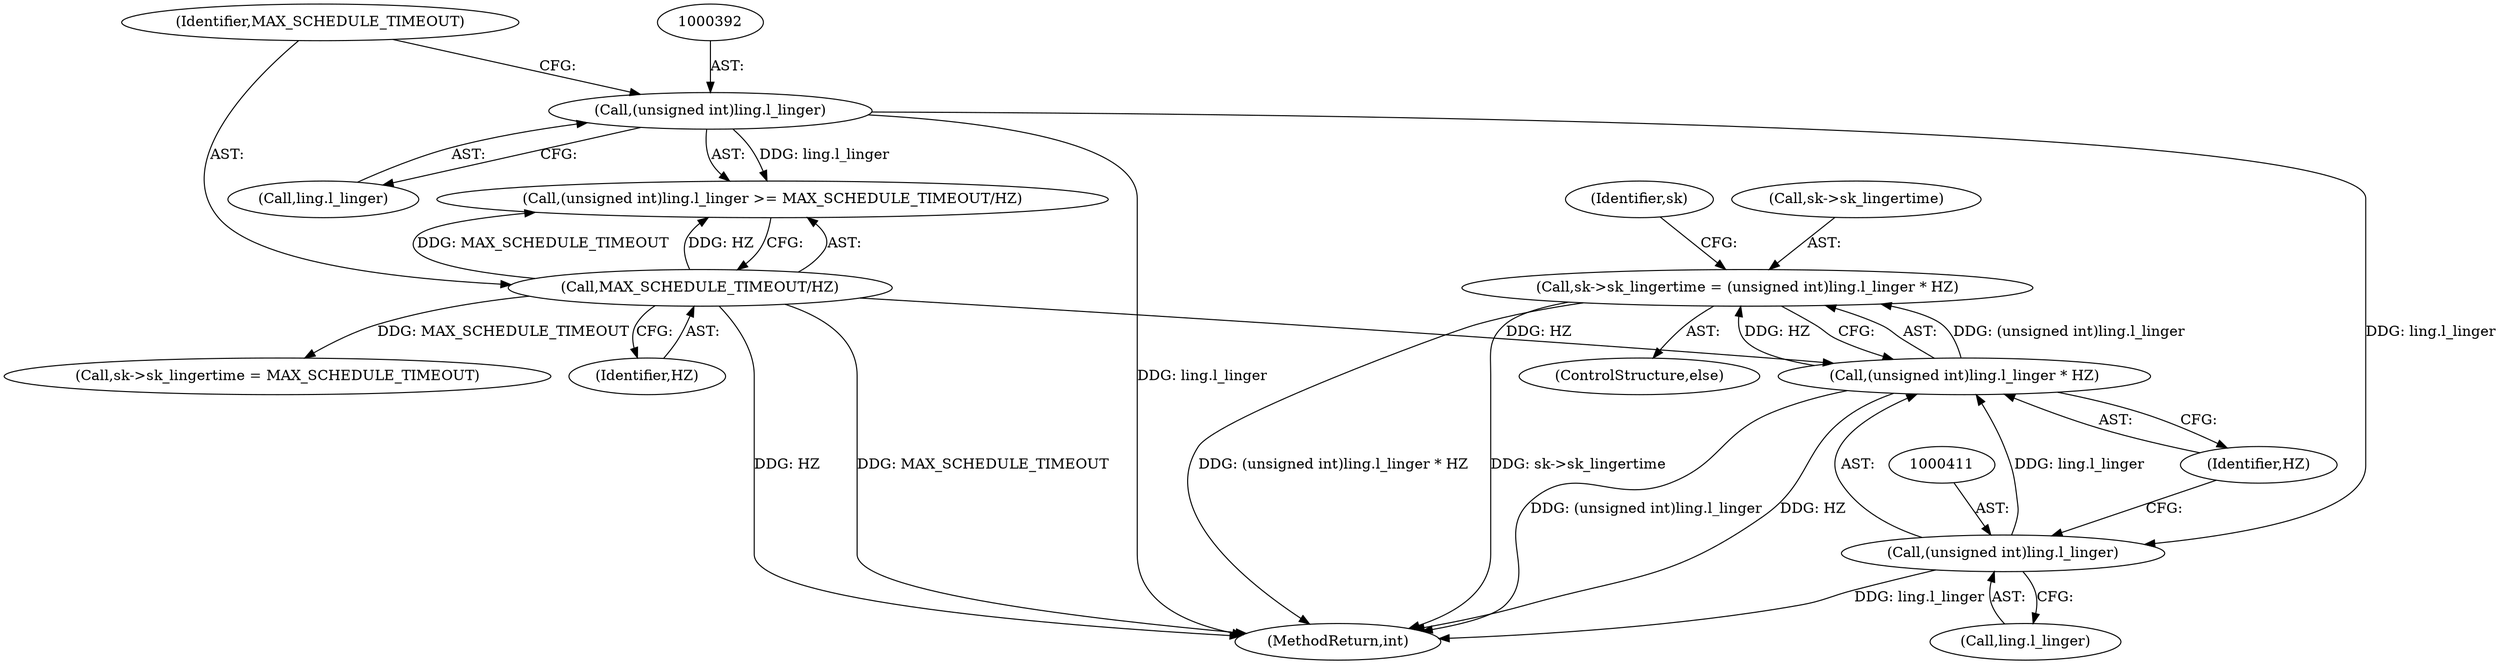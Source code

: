 digraph "0_linux_b98b0bc8c431e3ceb4b26b0dfc8db509518fb290@integer" {
"1000405" [label="(Call,sk->sk_lingertime = (unsigned int)ling.l_linger * HZ)"];
"1000409" [label="(Call,(unsigned int)ling.l_linger * HZ)"];
"1000410" [label="(Call,(unsigned int)ling.l_linger)"];
"1000391" [label="(Call,(unsigned int)ling.l_linger)"];
"1000396" [label="(Call,MAX_SCHEDULE_TIMEOUT/HZ)"];
"1000396" [label="(Call,MAX_SCHEDULE_TIMEOUT/HZ)"];
"1000404" [label="(ControlStructure,else)"];
"1000393" [label="(Call,ling.l_linger)"];
"1000399" [label="(Call,sk->sk_lingertime = MAX_SCHEDULE_TIMEOUT)"];
"1000391" [label="(Call,(unsigned int)ling.l_linger)"];
"1000390" [label="(Call,(unsigned int)ling.l_linger >= MAX_SCHEDULE_TIMEOUT/HZ)"];
"1000410" [label="(Call,(unsigned int)ling.l_linger)"];
"1000409" [label="(Call,(unsigned int)ling.l_linger * HZ)"];
"1000890" [label="(MethodReturn,int)"];
"1000398" [label="(Identifier,HZ)"];
"1000417" [label="(Identifier,sk)"];
"1000412" [label="(Call,ling.l_linger)"];
"1000397" [label="(Identifier,MAX_SCHEDULE_TIMEOUT)"];
"1000406" [label="(Call,sk->sk_lingertime)"];
"1000405" [label="(Call,sk->sk_lingertime = (unsigned int)ling.l_linger * HZ)"];
"1000415" [label="(Identifier,HZ)"];
"1000405" -> "1000404"  [label="AST: "];
"1000405" -> "1000409"  [label="CFG: "];
"1000406" -> "1000405"  [label="AST: "];
"1000409" -> "1000405"  [label="AST: "];
"1000417" -> "1000405"  [label="CFG: "];
"1000405" -> "1000890"  [label="DDG: (unsigned int)ling.l_linger * HZ"];
"1000405" -> "1000890"  [label="DDG: sk->sk_lingertime"];
"1000409" -> "1000405"  [label="DDG: (unsigned int)ling.l_linger"];
"1000409" -> "1000405"  [label="DDG: HZ"];
"1000409" -> "1000415"  [label="CFG: "];
"1000410" -> "1000409"  [label="AST: "];
"1000415" -> "1000409"  [label="AST: "];
"1000409" -> "1000890"  [label="DDG: (unsigned int)ling.l_linger"];
"1000409" -> "1000890"  [label="DDG: HZ"];
"1000410" -> "1000409"  [label="DDG: ling.l_linger"];
"1000396" -> "1000409"  [label="DDG: HZ"];
"1000410" -> "1000412"  [label="CFG: "];
"1000411" -> "1000410"  [label="AST: "];
"1000412" -> "1000410"  [label="AST: "];
"1000415" -> "1000410"  [label="CFG: "];
"1000410" -> "1000890"  [label="DDG: ling.l_linger"];
"1000391" -> "1000410"  [label="DDG: ling.l_linger"];
"1000391" -> "1000390"  [label="AST: "];
"1000391" -> "1000393"  [label="CFG: "];
"1000392" -> "1000391"  [label="AST: "];
"1000393" -> "1000391"  [label="AST: "];
"1000397" -> "1000391"  [label="CFG: "];
"1000391" -> "1000890"  [label="DDG: ling.l_linger"];
"1000391" -> "1000390"  [label="DDG: ling.l_linger"];
"1000396" -> "1000390"  [label="AST: "];
"1000396" -> "1000398"  [label="CFG: "];
"1000397" -> "1000396"  [label="AST: "];
"1000398" -> "1000396"  [label="AST: "];
"1000390" -> "1000396"  [label="CFG: "];
"1000396" -> "1000890"  [label="DDG: MAX_SCHEDULE_TIMEOUT"];
"1000396" -> "1000890"  [label="DDG: HZ"];
"1000396" -> "1000390"  [label="DDG: MAX_SCHEDULE_TIMEOUT"];
"1000396" -> "1000390"  [label="DDG: HZ"];
"1000396" -> "1000399"  [label="DDG: MAX_SCHEDULE_TIMEOUT"];
}
